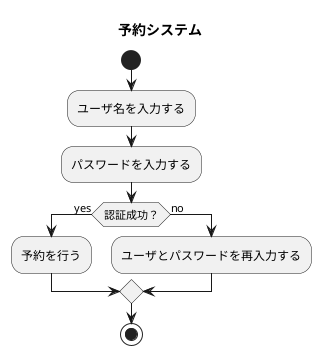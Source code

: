 @startuml
title 予約システム

start
:ユーザ名を入力する;
:パスワードを入力する;
if (認証成功？) then (yes)
  :予約を行う;
else (no)
  :ユーザとパスワードを再入力する;
endif

stop

@enduml
